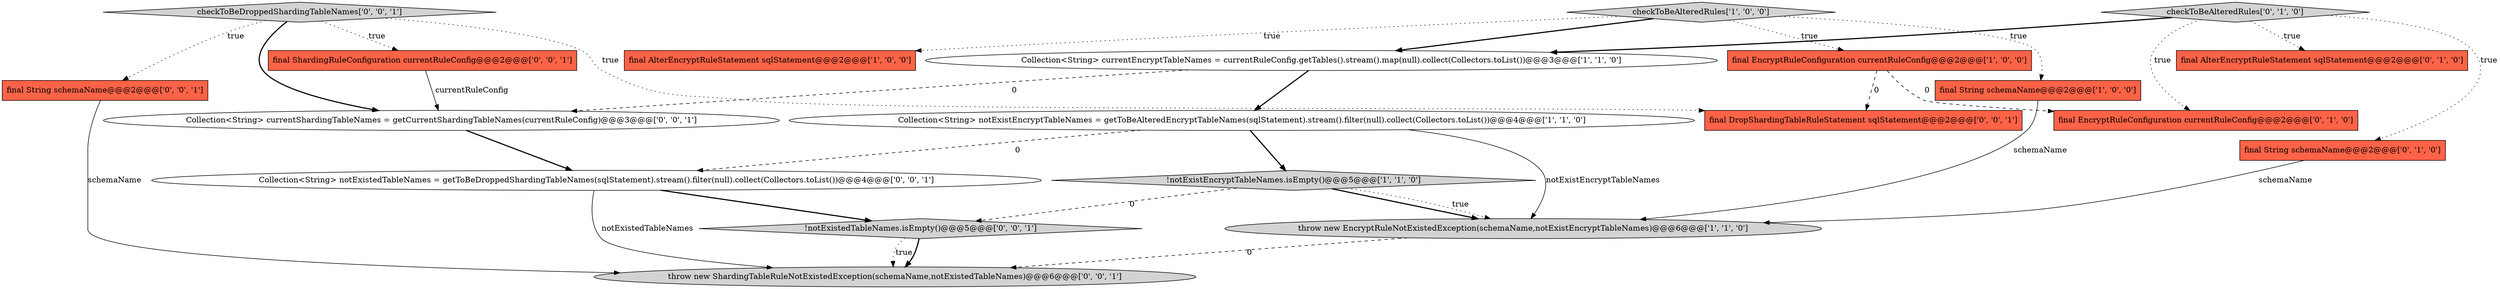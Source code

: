 digraph {
18 [style = filled, label = "throw new ShardingTableRuleNotExistedException(schemaName,notExistedTableNames)@@@6@@@['0', '0', '1']", fillcolor = lightgray, shape = ellipse image = "AAA0AAABBB3BBB"];
10 [style = filled, label = "checkToBeAlteredRules['0', '1', '0']", fillcolor = lightgray, shape = diamond image = "AAA0AAABBB2BBB"];
14 [style = filled, label = "checkToBeDroppedShardingTableNames['0', '0', '1']", fillcolor = lightgray, shape = diamond image = "AAA0AAABBB3BBB"];
3 [style = filled, label = "final AlterEncryptRuleStatement sqlStatement@@@2@@@['1', '0', '0']", fillcolor = tomato, shape = box image = "AAA0AAABBB1BBB"];
19 [style = filled, label = "final DropShardingTableRuleStatement sqlStatement@@@2@@@['0', '0', '1']", fillcolor = tomato, shape = box image = "AAA0AAABBB3BBB"];
5 [style = filled, label = "final EncryptRuleConfiguration currentRuleConfig@@@2@@@['1', '0', '0']", fillcolor = tomato, shape = box image = "AAA1AAABBB1BBB"];
13 [style = filled, label = "Collection<String> currentShardingTableNames = getCurrentShardingTableNames(currentRuleConfig)@@@3@@@['0', '0', '1']", fillcolor = white, shape = ellipse image = "AAA0AAABBB3BBB"];
9 [style = filled, label = "final String schemaName@@@2@@@['0', '1', '0']", fillcolor = tomato, shape = box image = "AAA0AAABBB2BBB"];
15 [style = filled, label = "final String schemaName@@@2@@@['0', '0', '1']", fillcolor = tomato, shape = box image = "AAA0AAABBB3BBB"];
17 [style = filled, label = "Collection<String> notExistedTableNames = getToBeDroppedShardingTableNames(sqlStatement).stream().filter(null).collect(Collectors.toList())@@@4@@@['0', '0', '1']", fillcolor = white, shape = ellipse image = "AAA0AAABBB3BBB"];
2 [style = filled, label = "throw new EncryptRuleNotExistedException(schemaName,notExistEncryptTableNames)@@@6@@@['1', '1', '0']", fillcolor = lightgray, shape = ellipse image = "AAA0AAABBB1BBB"];
16 [style = filled, label = "final ShardingRuleConfiguration currentRuleConfig@@@2@@@['0', '0', '1']", fillcolor = tomato, shape = box image = "AAA0AAABBB3BBB"];
12 [style = filled, label = "!notExistedTableNames.isEmpty()@@@5@@@['0', '0', '1']", fillcolor = lightgray, shape = diamond image = "AAA0AAABBB3BBB"];
6 [style = filled, label = "checkToBeAlteredRules['1', '0', '0']", fillcolor = lightgray, shape = diamond image = "AAA0AAABBB1BBB"];
11 [style = filled, label = "final EncryptRuleConfiguration currentRuleConfig@@@2@@@['0', '1', '0']", fillcolor = tomato, shape = box image = "AAA1AAABBB2BBB"];
1 [style = filled, label = "final String schemaName@@@2@@@['1', '0', '0']", fillcolor = tomato, shape = box image = "AAA0AAABBB1BBB"];
0 [style = filled, label = "!notExistEncryptTableNames.isEmpty()@@@5@@@['1', '1', '0']", fillcolor = lightgray, shape = diamond image = "AAA0AAABBB1BBB"];
4 [style = filled, label = "Collection<String> currentEncryptTableNames = currentRuleConfig.getTables().stream().map(null).collect(Collectors.toList())@@@3@@@['1', '1', '0']", fillcolor = white, shape = ellipse image = "AAA0AAABBB1BBB"];
8 [style = filled, label = "final AlterEncryptRuleStatement sqlStatement@@@2@@@['0', '1', '0']", fillcolor = tomato, shape = box image = "AAA0AAABBB2BBB"];
7 [style = filled, label = "Collection<String> notExistEncryptTableNames = getToBeAlteredEncryptTableNames(sqlStatement).stream().filter(null).collect(Collectors.toList())@@@4@@@['1', '1', '0']", fillcolor = white, shape = ellipse image = "AAA0AAABBB1BBB"];
10->8 [style = dotted, label="true"];
14->19 [style = dotted, label="true"];
7->17 [style = dashed, label="0"];
17->18 [style = solid, label="notExistedTableNames"];
0->2 [style = bold, label=""];
6->1 [style = dotted, label="true"];
16->13 [style = solid, label="currentRuleConfig"];
7->0 [style = bold, label=""];
12->18 [style = dotted, label="true"];
0->12 [style = dashed, label="0"];
9->2 [style = solid, label="schemaName"];
10->9 [style = dotted, label="true"];
4->7 [style = bold, label=""];
14->16 [style = dotted, label="true"];
15->18 [style = solid, label="schemaName"];
6->4 [style = bold, label=""];
13->17 [style = bold, label=""];
14->15 [style = dotted, label="true"];
17->12 [style = bold, label=""];
7->2 [style = solid, label="notExistEncryptTableNames"];
5->11 [style = dashed, label="0"];
10->11 [style = dotted, label="true"];
12->18 [style = bold, label=""];
1->2 [style = solid, label="schemaName"];
10->4 [style = bold, label=""];
2->18 [style = dashed, label="0"];
14->13 [style = bold, label=""];
0->2 [style = dotted, label="true"];
6->3 [style = dotted, label="true"];
4->13 [style = dashed, label="0"];
5->19 [style = dashed, label="0"];
6->5 [style = dotted, label="true"];
}
